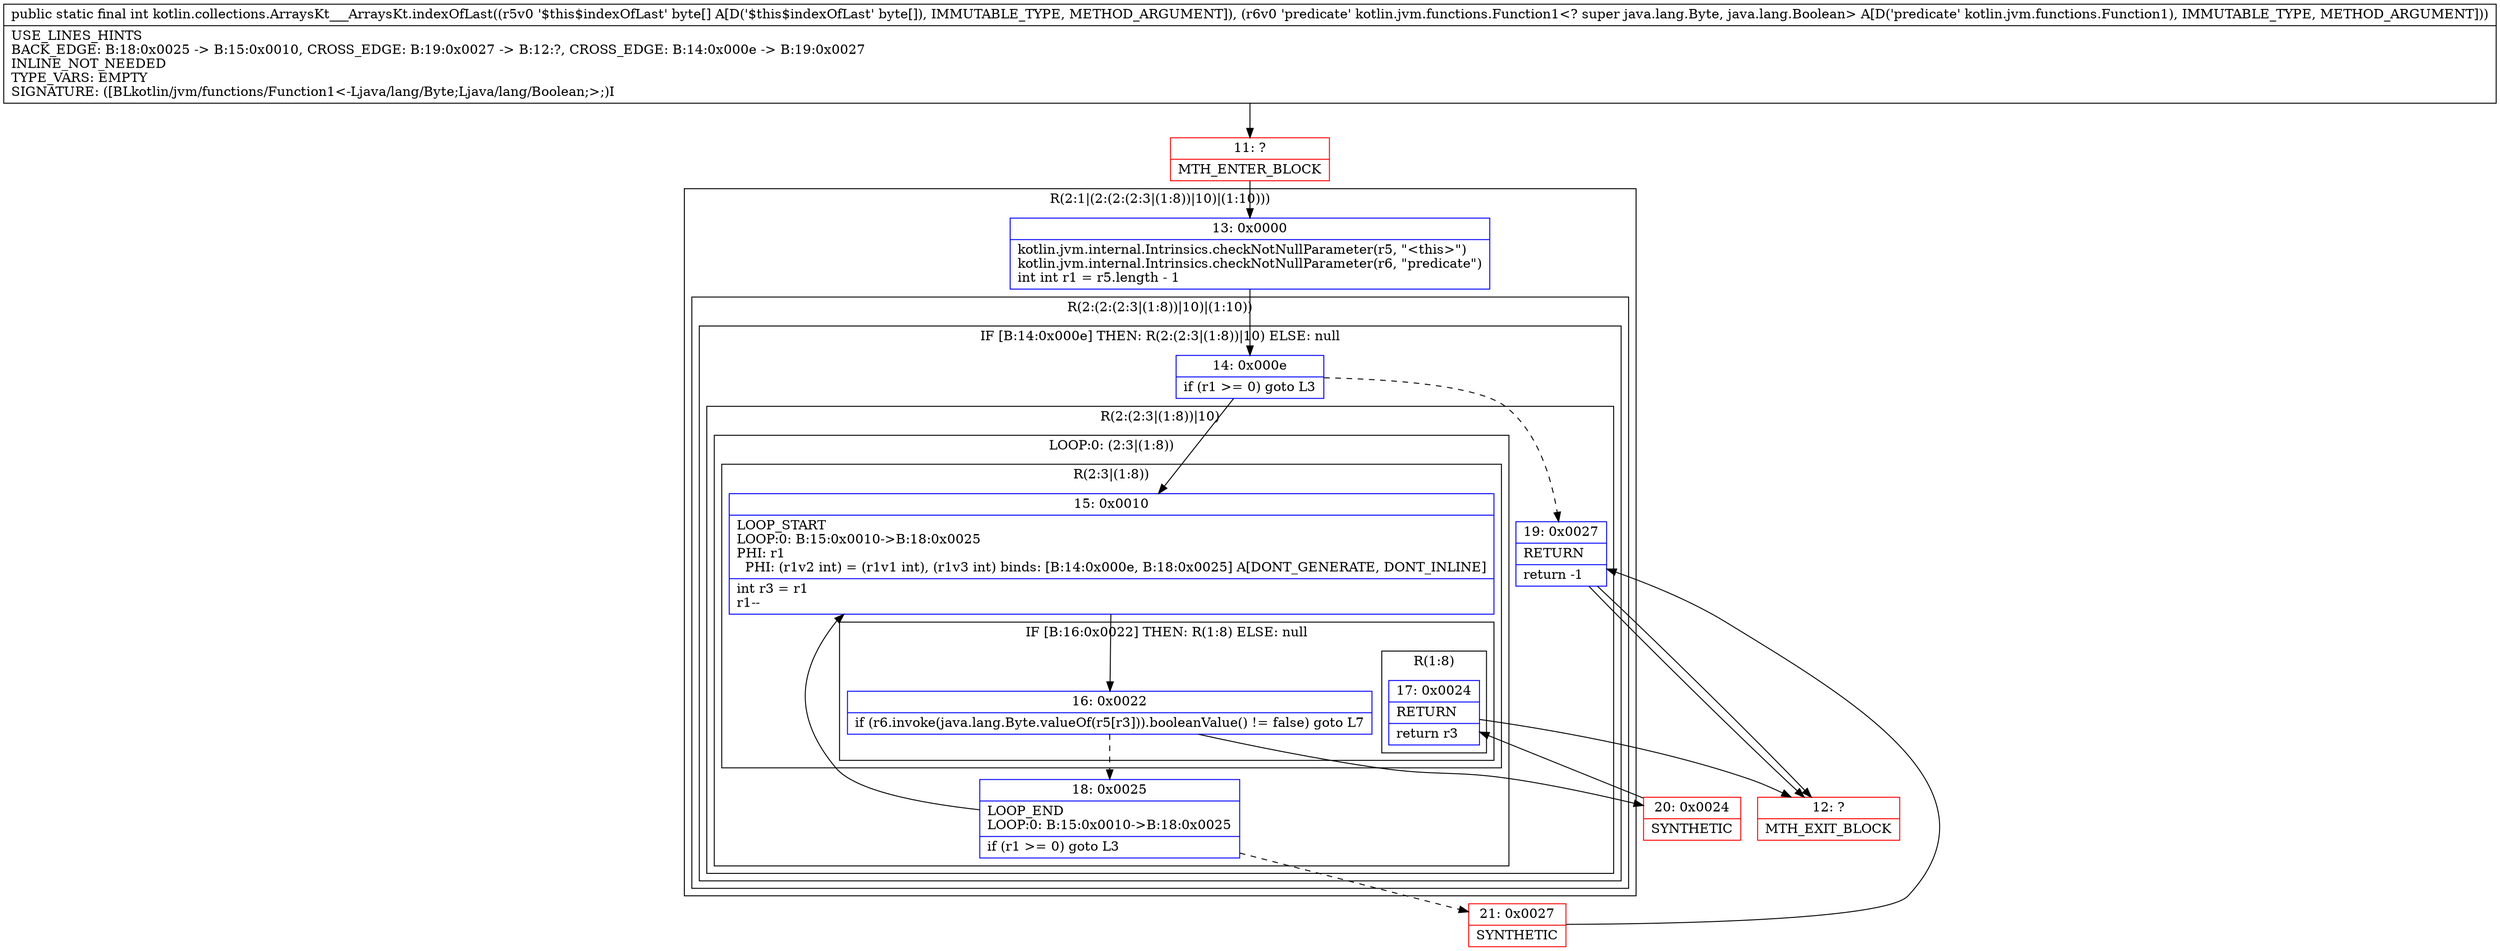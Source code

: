 digraph "CFG forkotlin.collections.ArraysKt___ArraysKt.indexOfLast([BLkotlin\/jvm\/functions\/Function1;)I" {
subgraph cluster_Region_865834628 {
label = "R(2:1|(2:(2:(2:3|(1:8))|10)|(1:10)))";
node [shape=record,color=blue];
Node_13 [shape=record,label="{13\:\ 0x0000|kotlin.jvm.internal.Intrinsics.checkNotNullParameter(r5, \"\<this\>\")\lkotlin.jvm.internal.Intrinsics.checkNotNullParameter(r6, \"predicate\")\lint int r1 = r5.length \- 1\l}"];
subgraph cluster_Region_75743532 {
label = "R(2:(2:(2:3|(1:8))|10)|(1:10))";
node [shape=record,color=blue];
subgraph cluster_IfRegion_257306334 {
label = "IF [B:14:0x000e] THEN: R(2:(2:3|(1:8))|10) ELSE: null";
node [shape=record,color=blue];
Node_14 [shape=record,label="{14\:\ 0x000e|if (r1 \>= 0) goto L3\l}"];
subgraph cluster_Region_1065573556 {
label = "R(2:(2:3|(1:8))|10)";
node [shape=record,color=blue];
subgraph cluster_LoopRegion_289407878 {
label = "LOOP:0: (2:3|(1:8))";
node [shape=record,color=blue];
Node_18 [shape=record,label="{18\:\ 0x0025|LOOP_END\lLOOP:0: B:15:0x0010\-\>B:18:0x0025\l|if (r1 \>= 0) goto L3\l}"];
subgraph cluster_Region_358704305 {
label = "R(2:3|(1:8))";
node [shape=record,color=blue];
Node_15 [shape=record,label="{15\:\ 0x0010|LOOP_START\lLOOP:0: B:15:0x0010\-\>B:18:0x0025\lPHI: r1 \l  PHI: (r1v2 int) = (r1v1 int), (r1v3 int) binds: [B:14:0x000e, B:18:0x0025] A[DONT_GENERATE, DONT_INLINE]\l|int r3 = r1\lr1\-\-\l}"];
subgraph cluster_IfRegion_2122356892 {
label = "IF [B:16:0x0022] THEN: R(1:8) ELSE: null";
node [shape=record,color=blue];
Node_16 [shape=record,label="{16\:\ 0x0022|if (r6.invoke(java.lang.Byte.valueOf(r5[r3])).booleanValue() != false) goto L7\l}"];
subgraph cluster_Region_1616523025 {
label = "R(1:8)";
node [shape=record,color=blue];
Node_17 [shape=record,label="{17\:\ 0x0024|RETURN\l|return r3\l}"];
}
}
}
}
Node_19 [shape=record,label="{19\:\ 0x0027|RETURN\l|return \-1\l}"];
}
}
subgraph cluster_Region_1625250055 {
label = "R(1:10)";
node [shape=record,color=blue];
Node_19 [shape=record,label="{19\:\ 0x0027|RETURN\l|return \-1\l}"];
}
}
}
Node_11 [shape=record,color=red,label="{11\:\ ?|MTH_ENTER_BLOCK\l}"];
Node_21 [shape=record,color=red,label="{21\:\ 0x0027|SYNTHETIC\l}"];
Node_20 [shape=record,color=red,label="{20\:\ 0x0024|SYNTHETIC\l}"];
Node_12 [shape=record,color=red,label="{12\:\ ?|MTH_EXIT_BLOCK\l}"];
MethodNode[shape=record,label="{public static final int kotlin.collections.ArraysKt___ArraysKt.indexOfLast((r5v0 '$this$indexOfLast' byte[] A[D('$this$indexOfLast' byte[]), IMMUTABLE_TYPE, METHOD_ARGUMENT]), (r6v0 'predicate' kotlin.jvm.functions.Function1\<? super java.lang.Byte, java.lang.Boolean\> A[D('predicate' kotlin.jvm.functions.Function1), IMMUTABLE_TYPE, METHOD_ARGUMENT]))  | USE_LINES_HINTS\lBACK_EDGE: B:18:0x0025 \-\> B:15:0x0010, CROSS_EDGE: B:19:0x0027 \-\> B:12:?, CROSS_EDGE: B:14:0x000e \-\> B:19:0x0027\lINLINE_NOT_NEEDED\lTYPE_VARS: EMPTY\lSIGNATURE: ([BLkotlin\/jvm\/functions\/Function1\<\-Ljava\/lang\/Byte;Ljava\/lang\/Boolean;\>;)I\l}"];
MethodNode -> Node_11;Node_13 -> Node_14;
Node_14 -> Node_15;
Node_14 -> Node_19[style=dashed];
Node_18 -> Node_15;
Node_18 -> Node_21[style=dashed];
Node_15 -> Node_16;
Node_16 -> Node_18[style=dashed];
Node_16 -> Node_20;
Node_17 -> Node_12;
Node_19 -> Node_12;
Node_19 -> Node_12;
Node_11 -> Node_13;
Node_21 -> Node_19;
Node_20 -> Node_17;
}


